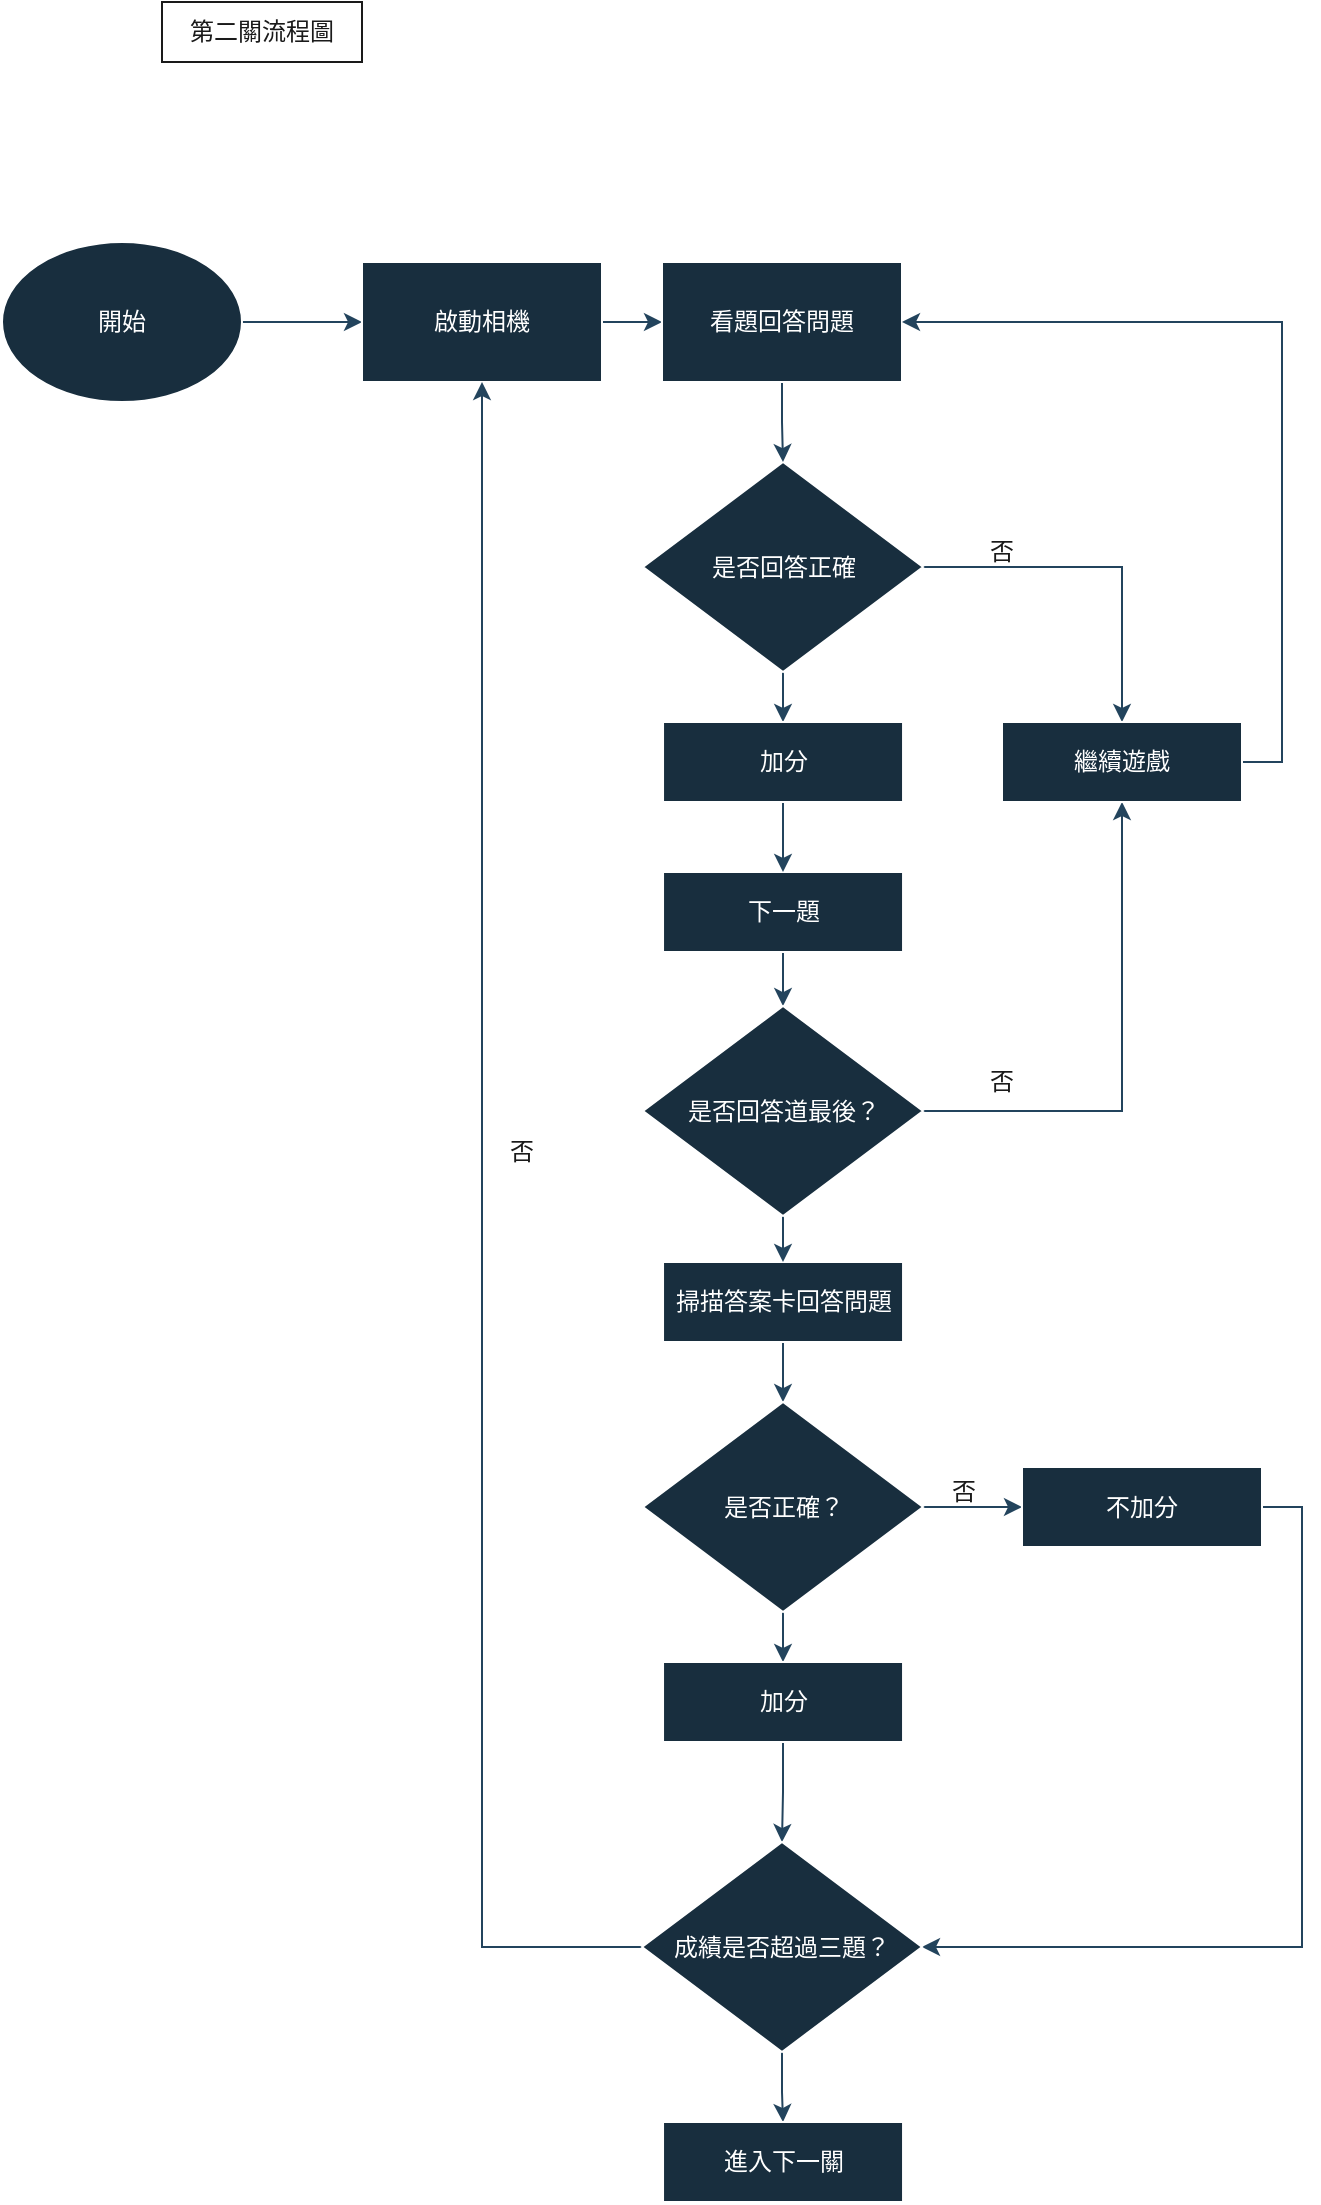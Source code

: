 <mxfile version="24.8.6">
  <diagram name="第 1 页" id="XeFT9RAL0jmuDU49KzOn">
    <mxGraphModel dx="1341" dy="771" grid="1" gridSize="10" guides="1" tooltips="1" connect="1" arrows="1" fold="1" page="1" pageScale="1" pageWidth="827" pageHeight="1169" math="0" shadow="0">
      <root>
        <mxCell id="0" />
        <mxCell id="1" parent="0" />
        <mxCell id="E84nc0efOehVYlkrJF3X-14" value="" style="edgeStyle=orthogonalEdgeStyle;rounded=0;orthogonalLoop=1;jettySize=auto;html=1;labelBackgroundColor=none;strokeColor=#23445D;fontColor=default;" edge="1" parent="1" source="o90tf0dQoTygKEmvJ2A5-5" target="E84nc0efOehVYlkrJF3X-9">
          <mxGeometry relative="1" as="geometry" />
        </mxCell>
        <mxCell id="E84nc0efOehVYlkrJF3X-68" style="edgeStyle=orthogonalEdgeStyle;rounded=0;orthogonalLoop=1;jettySize=auto;html=1;entryX=0.5;entryY=0;entryDx=0;entryDy=0;strokeColor=#23445D;" edge="1" parent="1" source="o90tf0dQoTygKEmvJ2A5-5" target="E84nc0efOehVYlkrJF3X-64">
          <mxGeometry relative="1" as="geometry" />
        </mxCell>
        <mxCell id="o90tf0dQoTygKEmvJ2A5-5" value="是否回答正確" style="rhombus;whiteSpace=wrap;html=1;align=center;verticalAlign=middle;labelBackgroundColor=none;fillColor=#182E3E;strokeColor=#FFFFFF;fontColor=#FFFFFF;" parent="1" vertex="1">
          <mxGeometry x="380.52" y="260" width="140" height="105" as="geometry" />
        </mxCell>
        <mxCell id="E84nc0efOehVYlkrJF3X-43" value="" style="edgeStyle=orthogonalEdgeStyle;rounded=0;orthogonalLoop=1;jettySize=auto;html=1;strokeColor=#23445D;" edge="1" parent="1" source="o90tf0dQoTygKEmvJ2A5-18" target="E84nc0efOehVYlkrJF3X-42">
          <mxGeometry relative="1" as="geometry" />
        </mxCell>
        <mxCell id="o90tf0dQoTygKEmvJ2A5-18" value="下一題" style="rounded=0;whiteSpace=wrap;html=1;align=center;verticalAlign=middle;labelBackgroundColor=none;fillColor=#182E3E;strokeColor=#FFFFFF;fontColor=#FFFFFF;" parent="1" vertex="1">
          <mxGeometry x="390.52" y="465" width="120" height="40" as="geometry" />
        </mxCell>
        <mxCell id="E84nc0efOehVYlkrJF3X-38" value="" style="edgeStyle=orthogonalEdgeStyle;rounded=0;orthogonalLoop=1;jettySize=auto;html=1;strokeColor=#23445D;" edge="1" parent="1" source="E84nc0efOehVYlkrJF3X-9" target="o90tf0dQoTygKEmvJ2A5-18">
          <mxGeometry relative="1" as="geometry" />
        </mxCell>
        <mxCell id="E84nc0efOehVYlkrJF3X-9" value="加分" style="rounded=0;whiteSpace=wrap;html=1;align=center;verticalAlign=middle;labelBackgroundColor=none;fillColor=#182E3E;strokeColor=#FFFFFF;fontColor=#FFFFFF;" vertex="1" parent="1">
          <mxGeometry x="390.52" y="390" width="120" height="40" as="geometry" />
        </mxCell>
        <mxCell id="E84nc0efOehVYlkrJF3X-21" value="" style="edgeStyle=orthogonalEdgeStyle;rounded=0;orthogonalLoop=1;jettySize=auto;html=1;labelBackgroundColor=none;strokeColor=#23445D;fontColor=default;" edge="1" parent="1" source="E84nc0efOehVYlkrJF3X-18" target="E84nc0efOehVYlkrJF3X-20">
          <mxGeometry relative="1" as="geometry" />
        </mxCell>
        <mxCell id="E84nc0efOehVYlkrJF3X-18" value="開始" style="ellipse;whiteSpace=wrap;html=1;labelBackgroundColor=none;fillColor=#182E3E;strokeColor=#FFFFFF;fontColor=#FFFFFF;" vertex="1" parent="1">
          <mxGeometry x="60" y="150" width="120" height="80" as="geometry" />
        </mxCell>
        <mxCell id="E84nc0efOehVYlkrJF3X-27" value="" style="edgeStyle=orthogonalEdgeStyle;rounded=0;orthogonalLoop=1;jettySize=auto;html=1;labelBackgroundColor=none;strokeColor=#23445D;fontColor=default;" edge="1" parent="1" source="E84nc0efOehVYlkrJF3X-20" target="E84nc0efOehVYlkrJF3X-26">
          <mxGeometry relative="1" as="geometry" />
        </mxCell>
        <mxCell id="E84nc0efOehVYlkrJF3X-20" value="啟動相機" style="whiteSpace=wrap;html=1;labelBackgroundColor=none;fillColor=#182E3E;strokeColor=#FFFFFF;fontColor=#FFFFFF;" vertex="1" parent="1">
          <mxGeometry x="240" y="160" width="120" height="60" as="geometry" />
        </mxCell>
        <mxCell id="E84nc0efOehVYlkrJF3X-28" value="" style="edgeStyle=orthogonalEdgeStyle;rounded=0;orthogonalLoop=1;jettySize=auto;html=1;labelBackgroundColor=none;strokeColor=#23445D;fontColor=default;" edge="1" parent="1" source="E84nc0efOehVYlkrJF3X-26" target="o90tf0dQoTygKEmvJ2A5-5">
          <mxGeometry relative="1" as="geometry" />
        </mxCell>
        <mxCell id="E84nc0efOehVYlkrJF3X-26" value="&lt;span style=&quot;text-align: start; caret-color: rgb(0, 0, 0);&quot;&gt;&lt;font style=&quot;font-size: 12px;&quot;&gt;看題回答問題&lt;/font&gt;&lt;/span&gt;" style="whiteSpace=wrap;html=1;labelBackgroundColor=none;fillColor=#182E3E;strokeColor=#FFFFFF;fontColor=#FFFFFF;" vertex="1" parent="1">
          <mxGeometry x="390" y="160" width="120" height="60" as="geometry" />
        </mxCell>
        <mxCell id="E84nc0efOehVYlkrJF3X-31" value="第二關流程圖" style="text;html=1;align=center;verticalAlign=middle;whiteSpace=wrap;rounded=0;labelBackgroundColor=none;fontColor=#1A1A1A;fillColor=#FFFFFF;strokeColor=#1A1A1A;" vertex="1" parent="1">
          <mxGeometry x="140" y="30" width="100" height="30" as="geometry" />
        </mxCell>
        <mxCell id="E84nc0efOehVYlkrJF3X-72" value="" style="edgeStyle=orthogonalEdgeStyle;rounded=0;orthogonalLoop=1;jettySize=auto;html=1;strokeColor=#23445D;" edge="1" parent="1" source="E84nc0efOehVYlkrJF3X-39" target="E84nc0efOehVYlkrJF3X-47">
          <mxGeometry relative="1" as="geometry" />
        </mxCell>
        <mxCell id="E84nc0efOehVYlkrJF3X-39" value="&lt;span style=&quot;text-align: start; caret-color: rgb(0, 0, 0);&quot;&gt;&lt;font style=&quot;font-size: 12px;&quot;&gt;掃描答案卡回答問題&lt;/font&gt;&lt;/span&gt;" style="rounded=0;whiteSpace=wrap;html=1;align=center;verticalAlign=middle;labelBackgroundColor=none;fillColor=#182E3E;strokeColor=#FFFFFF;fontColor=#FFFFFF;" vertex="1" parent="1">
          <mxGeometry x="390.52" y="660" width="120" height="40" as="geometry" />
        </mxCell>
        <mxCell id="E84nc0efOehVYlkrJF3X-46" value="" style="edgeStyle=orthogonalEdgeStyle;rounded=0;orthogonalLoop=1;jettySize=auto;html=1;strokeColor=#23445D;" edge="1" parent="1" source="E84nc0efOehVYlkrJF3X-42" target="E84nc0efOehVYlkrJF3X-39">
          <mxGeometry relative="1" as="geometry" />
        </mxCell>
        <mxCell id="E84nc0efOehVYlkrJF3X-71" style="edgeStyle=orthogonalEdgeStyle;rounded=0;orthogonalLoop=1;jettySize=auto;html=1;entryX=0.5;entryY=1;entryDx=0;entryDy=0;strokeColor=#23445D;" edge="1" parent="1" source="E84nc0efOehVYlkrJF3X-42" target="E84nc0efOehVYlkrJF3X-64">
          <mxGeometry relative="1" as="geometry" />
        </mxCell>
        <mxCell id="E84nc0efOehVYlkrJF3X-42" value="是否回答道最後？" style="rhombus;whiteSpace=wrap;html=1;align=center;verticalAlign=middle;labelBackgroundColor=none;fillColor=#182E3E;strokeColor=#FFFFFF;fontColor=#FFFFFF;" vertex="1" parent="1">
          <mxGeometry x="380.52" y="532" width="140" height="105" as="geometry" />
        </mxCell>
        <mxCell id="E84nc0efOehVYlkrJF3X-74" value="" style="edgeStyle=orthogonalEdgeStyle;rounded=0;orthogonalLoop=1;jettySize=auto;html=1;strokeColor=#23445D;" edge="1" parent="1" source="E84nc0efOehVYlkrJF3X-47" target="E84nc0efOehVYlkrJF3X-73">
          <mxGeometry relative="1" as="geometry" />
        </mxCell>
        <mxCell id="E84nc0efOehVYlkrJF3X-77" value="" style="edgeStyle=orthogonalEdgeStyle;rounded=0;orthogonalLoop=1;jettySize=auto;html=1;strokeColor=#23445D;" edge="1" parent="1" source="E84nc0efOehVYlkrJF3X-47" target="E84nc0efOehVYlkrJF3X-76">
          <mxGeometry relative="1" as="geometry" />
        </mxCell>
        <mxCell id="E84nc0efOehVYlkrJF3X-47" value="是否正確？" style="rhombus;whiteSpace=wrap;html=1;align=center;verticalAlign=middle;labelBackgroundColor=none;fillColor=#182E3E;strokeColor=#FFFFFF;fontColor=#FFFFFF;" vertex="1" parent="1">
          <mxGeometry x="380.52" y="730" width="140" height="105" as="geometry" />
        </mxCell>
        <mxCell id="E84nc0efOehVYlkrJF3X-52" value="否" style="text;html=1;align=center;verticalAlign=middle;whiteSpace=wrap;rounded=0;fontColor=#1A1A1A;" vertex="1" parent="1">
          <mxGeometry x="530" y="290" width="60" height="30" as="geometry" />
        </mxCell>
        <mxCell id="E84nc0efOehVYlkrJF3X-69" style="edgeStyle=orthogonalEdgeStyle;rounded=0;orthogonalLoop=1;jettySize=auto;html=1;entryX=1;entryY=0.5;entryDx=0;entryDy=0;strokeColor=#23445D;" edge="1" parent="1" source="E84nc0efOehVYlkrJF3X-64" target="E84nc0efOehVYlkrJF3X-26">
          <mxGeometry relative="1" as="geometry">
            <Array as="points">
              <mxPoint x="700" y="410" />
              <mxPoint x="700" y="190" />
            </Array>
          </mxGeometry>
        </mxCell>
        <mxCell id="E84nc0efOehVYlkrJF3X-64" value="繼續遊戲" style="rounded=0;whiteSpace=wrap;html=1;align=center;verticalAlign=middle;labelBackgroundColor=none;fillColor=#182E3E;strokeColor=#FFFFFF;fontColor=#FFFFFF;" vertex="1" parent="1">
          <mxGeometry x="560" y="390" width="120" height="40" as="geometry" />
        </mxCell>
        <mxCell id="E84nc0efOehVYlkrJF3X-79" value="" style="edgeStyle=orthogonalEdgeStyle;rounded=0;orthogonalLoop=1;jettySize=auto;html=1;strokeColor=#23445D;" edge="1" parent="1" source="E84nc0efOehVYlkrJF3X-73" target="E84nc0efOehVYlkrJF3X-78">
          <mxGeometry relative="1" as="geometry" />
        </mxCell>
        <mxCell id="E84nc0efOehVYlkrJF3X-73" value="加分" style="rounded=0;whiteSpace=wrap;html=1;align=center;verticalAlign=middle;labelBackgroundColor=none;fillColor=#182E3E;strokeColor=#FFFFFF;fontColor=#FFFFFF;" vertex="1" parent="1">
          <mxGeometry x="390.52" y="860" width="120" height="40" as="geometry" />
        </mxCell>
        <mxCell id="E84nc0efOehVYlkrJF3X-85" style="edgeStyle=orthogonalEdgeStyle;rounded=0;orthogonalLoop=1;jettySize=auto;html=1;entryX=1;entryY=0.5;entryDx=0;entryDy=0;strokeColor=#23445D;" edge="1" parent="1" source="E84nc0efOehVYlkrJF3X-76" target="E84nc0efOehVYlkrJF3X-78">
          <mxGeometry relative="1" as="geometry">
            <Array as="points">
              <mxPoint x="710" y="782" />
              <mxPoint x="710" y="1002" />
            </Array>
          </mxGeometry>
        </mxCell>
        <mxCell id="E84nc0efOehVYlkrJF3X-76" value="不加分" style="rounded=0;whiteSpace=wrap;html=1;align=center;verticalAlign=middle;labelBackgroundColor=none;fillColor=#182E3E;strokeColor=#FFFFFF;fontColor=#FFFFFF;" vertex="1" parent="1">
          <mxGeometry x="570" y="762.5" width="120" height="40" as="geometry" />
        </mxCell>
        <mxCell id="E84nc0efOehVYlkrJF3X-81" value="" style="edgeStyle=orthogonalEdgeStyle;rounded=0;orthogonalLoop=1;jettySize=auto;html=1;strokeColor=#23445D;" edge="1" parent="1" source="E84nc0efOehVYlkrJF3X-78" target="E84nc0efOehVYlkrJF3X-80">
          <mxGeometry relative="1" as="geometry" />
        </mxCell>
        <mxCell id="E84nc0efOehVYlkrJF3X-86" style="edgeStyle=orthogonalEdgeStyle;rounded=0;orthogonalLoop=1;jettySize=auto;html=1;entryX=0.5;entryY=1;entryDx=0;entryDy=0;strokeColor=#23445D;" edge="1" parent="1" source="E84nc0efOehVYlkrJF3X-78" target="E84nc0efOehVYlkrJF3X-20">
          <mxGeometry relative="1" as="geometry" />
        </mxCell>
        <mxCell id="E84nc0efOehVYlkrJF3X-78" value="&lt;span style=&quot;text-align: start; caret-color: rgb(0, 0, 0);&quot;&gt;&lt;font style=&quot;font-size: 12px;&quot;&gt;成績是否超過三題？&lt;/font&gt;&lt;/span&gt;" style="rhombus;whiteSpace=wrap;html=1;align=center;verticalAlign=middle;labelBackgroundColor=none;fillColor=#182E3E;strokeColor=#FFFFFF;fontColor=#FFFFFF;" vertex="1" parent="1">
          <mxGeometry x="380" y="950" width="140" height="105" as="geometry" />
        </mxCell>
        <mxCell id="E84nc0efOehVYlkrJF3X-80" value="進入下一關" style="rounded=0;whiteSpace=wrap;html=1;align=center;verticalAlign=middle;labelBackgroundColor=none;fillColor=#182E3E;strokeColor=#FFFFFF;fontColor=#FFFFFF;" vertex="1" parent="1">
          <mxGeometry x="390.52" y="1090" width="120" height="40" as="geometry" />
        </mxCell>
        <mxCell id="E84nc0efOehVYlkrJF3X-87" value="否" style="text;html=1;align=center;verticalAlign=middle;whiteSpace=wrap;rounded=0;fontColor=#1A1A1A;" vertex="1" parent="1">
          <mxGeometry x="530" y="555" width="60" height="30" as="geometry" />
        </mxCell>
        <mxCell id="E84nc0efOehVYlkrJF3X-88" value="否" style="text;html=1;align=center;verticalAlign=middle;whiteSpace=wrap;rounded=0;fontColor=#1A1A1A;" vertex="1" parent="1">
          <mxGeometry x="290" y="590" width="60" height="30" as="geometry" />
        </mxCell>
        <mxCell id="E84nc0efOehVYlkrJF3X-89" value="否" style="text;html=1;align=center;verticalAlign=middle;whiteSpace=wrap;rounded=0;fontColor=#1A1A1A;" vertex="1" parent="1">
          <mxGeometry x="510.52" y="760" width="60" height="30" as="geometry" />
        </mxCell>
      </root>
    </mxGraphModel>
  </diagram>
</mxfile>

